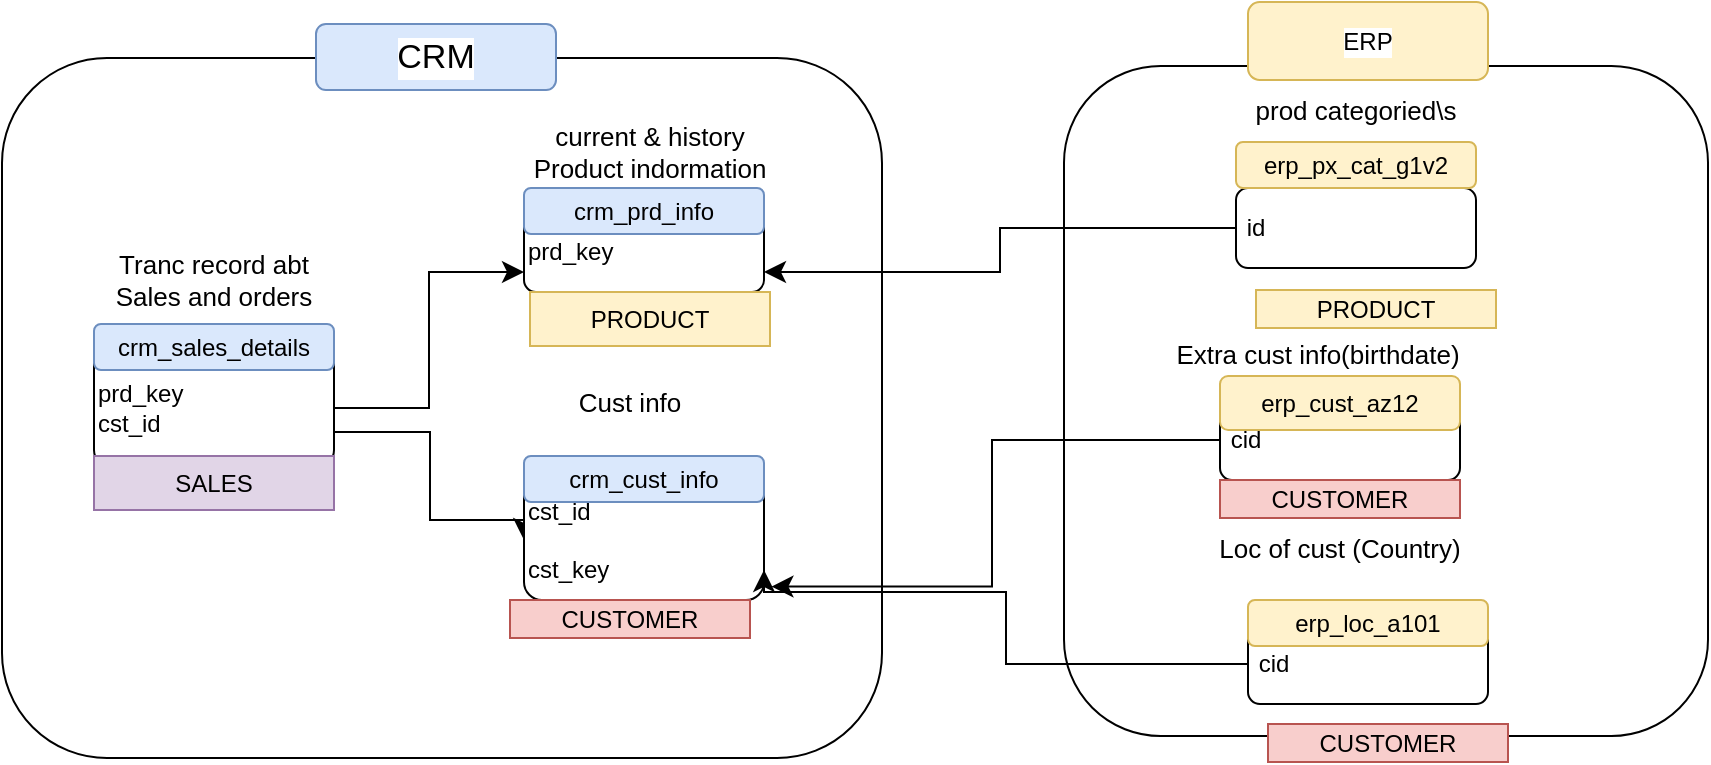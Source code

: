 <mxfile version="28.1.1">
  <diagram name="Page-1" id="3G0wSvsp3lyUOCJ0FMDK">
    <mxGraphModel dx="1075" dy="1285" grid="0" gridSize="10" guides="1" tooltips="1" connect="1" arrows="1" fold="1" page="0" pageScale="1" pageWidth="850" pageHeight="1100" math="0" shadow="0">
      <root>
        <mxCell id="0" />
        <mxCell id="1" parent="0" />
        <mxCell id="Lc9Yi27ZNVGLYDzCuDlE-29" value="" style="rounded=1;whiteSpace=wrap;html=1;fontFamily=Helvetica;fontSize=12;fontColor=default;labelBackgroundColor=default;movable=0;resizable=0;rotatable=0;deletable=0;editable=0;locked=1;connectable=0;" parent="1" vertex="1">
          <mxGeometry x="417" y="-236" width="322" height="335" as="geometry" />
        </mxCell>
        <mxCell id="Lc9Yi27ZNVGLYDzCuDlE-27" value="" style="rounded=1;whiteSpace=wrap;html=1;fontFamily=Helvetica;fontSize=12;fontColor=default;labelBackgroundColor=default;" parent="1" vertex="1">
          <mxGeometry x="-114" y="-240" width="440" height="350" as="geometry" />
        </mxCell>
        <mxCell id="Lc9Yi27ZNVGLYDzCuDlE-12" style="edgeStyle=orthogonalEdgeStyle;shape=connector;rounded=0;orthogonalLoop=1;jettySize=auto;html=1;entryX=0;entryY=0.5;entryDx=0;entryDy=0;strokeColor=default;align=center;verticalAlign=middle;fontFamily=Helvetica;fontSize=12;fontColor=default;labelBackgroundColor=default;startSize=8;endArrow=classic;endSize=8;" parent="1" source="Lc9Yi27ZNVGLYDzCuDlE-1" target="Lc9Yi27ZNVGLYDzCuDlE-7" edge="1">
          <mxGeometry relative="1" as="geometry">
            <Array as="points">
              <mxPoint x="100" y="-53" />
              <mxPoint x="100" y="-9" />
              <mxPoint x="147" y="-9" />
            </Array>
          </mxGeometry>
        </mxCell>
        <mxCell id="Lc9Yi27ZNVGLYDzCuDlE-13" style="edgeStyle=orthogonalEdgeStyle;shape=connector;rounded=0;orthogonalLoop=1;jettySize=auto;html=1;entryX=0;entryY=0.75;entryDx=0;entryDy=0;strokeColor=default;align=center;verticalAlign=middle;fontFamily=Helvetica;fontSize=12;fontColor=default;labelBackgroundColor=default;startSize=8;endArrow=classic;endSize=8;" parent="1" source="Lc9Yi27ZNVGLYDzCuDlE-1" target="Lc9Yi27ZNVGLYDzCuDlE-5" edge="1">
          <mxGeometry relative="1" as="geometry" />
        </mxCell>
        <mxCell id="Lc9Yi27ZNVGLYDzCuDlE-1" value="&lt;div&gt;prd_key&lt;/div&gt;&lt;div&gt;cst_id&lt;/div&gt;" style="rounded=1;whiteSpace=wrap;html=1;align=left;" parent="1" vertex="1">
          <mxGeometry x="-68" y="-95" width="120" height="60" as="geometry" />
        </mxCell>
        <mxCell id="Lc9Yi27ZNVGLYDzCuDlE-2" value="crm_sales_details" style="rounded=1;whiteSpace=wrap;html=1;fillColor=#dae8fc;strokeColor=#6c8ebf;" parent="1" vertex="1">
          <mxGeometry x="-68" y="-107" width="120" height="23" as="geometry" />
        </mxCell>
        <mxCell id="Lc9Yi27ZNVGLYDzCuDlE-5" value="prd_key" style="rounded=1;whiteSpace=wrap;html=1;align=left;" parent="1" vertex="1">
          <mxGeometry x="147" y="-163" width="120" height="40" as="geometry" />
        </mxCell>
        <mxCell id="Lc9Yi27ZNVGLYDzCuDlE-6" value="crm_prd_info" style="rounded=1;whiteSpace=wrap;html=1;fillColor=#dae8fc;strokeColor=#6c8ebf;" parent="1" vertex="1">
          <mxGeometry x="147" y="-175" width="120" height="23" as="geometry" />
        </mxCell>
        <mxCell id="Lc9Yi27ZNVGLYDzCuDlE-7" value="&lt;div&gt;cst_id&lt;/div&gt;&lt;div&gt;&lt;br&gt;&lt;/div&gt;&lt;div&gt;cst_key&lt;/div&gt;" style="rounded=1;whiteSpace=wrap;html=1;align=left;strokeColor=default;" parent="1" vertex="1">
          <mxGeometry x="147" y="-29" width="120" height="60" as="geometry" />
        </mxCell>
        <mxCell id="Lc9Yi27ZNVGLYDzCuDlE-8" value="crm_cust_info" style="rounded=1;whiteSpace=wrap;html=1;fillColor=#dae8fc;strokeColor=#6c8ebf;" parent="1" vertex="1">
          <mxGeometry x="147" y="-41" width="120" height="23" as="geometry" />
        </mxCell>
        <mxCell id="Lc9Yi27ZNVGLYDzCuDlE-26" style="edgeStyle=orthogonalEdgeStyle;shape=connector;rounded=0;orthogonalLoop=1;jettySize=auto;html=1;entryX=1;entryY=0.75;entryDx=0;entryDy=0;strokeColor=default;align=center;verticalAlign=middle;fontFamily=Helvetica;fontSize=12;fontColor=default;labelBackgroundColor=default;startSize=8;endArrow=classic;endSize=8;" parent="1" source="Lc9Yi27ZNVGLYDzCuDlE-16" target="Lc9Yi27ZNVGLYDzCuDlE-5" edge="1">
          <mxGeometry relative="1" as="geometry" />
        </mxCell>
        <mxCell id="Lc9Yi27ZNVGLYDzCuDlE-16" value="&amp;nbsp;id" style="rounded=1;whiteSpace=wrap;html=1;align=left;strokeColor=default;" parent="1" vertex="1">
          <mxGeometry x="503" y="-175" width="120" height="40" as="geometry" />
        </mxCell>
        <mxCell id="Lc9Yi27ZNVGLYDzCuDlE-17" value="erp_px_cat_g1v2" style="rounded=1;whiteSpace=wrap;html=1;fillColor=#fff2cc;strokeColor=#d6b656;" parent="1" vertex="1">
          <mxGeometry x="503" y="-198" width="120" height="23" as="geometry" />
        </mxCell>
        <mxCell id="Lc9Yi27ZNVGLYDzCuDlE-18" value="&amp;nbsp;cid" style="rounded=1;whiteSpace=wrap;html=1;align=left;strokeColor=default;" parent="1" vertex="1">
          <mxGeometry x="495" y="-69" width="120" height="40" as="geometry" />
        </mxCell>
        <mxCell id="Lc9Yi27ZNVGLYDzCuDlE-19" value="erp_cust_az12" style="rounded=1;whiteSpace=wrap;html=1;fillColor=#fff2cc;strokeColor=#d6b656;" parent="1" vertex="1">
          <mxGeometry x="495" y="-81" width="120" height="27" as="geometry" />
        </mxCell>
        <mxCell id="Lc9Yi27ZNVGLYDzCuDlE-25" style="edgeStyle=orthogonalEdgeStyle;shape=connector;rounded=0;orthogonalLoop=1;jettySize=auto;html=1;entryX=1;entryY=0.75;entryDx=0;entryDy=0;strokeColor=default;align=center;verticalAlign=middle;fontFamily=Helvetica;fontSize=12;fontColor=default;labelBackgroundColor=default;startSize=8;endArrow=classic;endSize=8;" parent="1" source="Lc9Yi27ZNVGLYDzCuDlE-20" target="Lc9Yi27ZNVGLYDzCuDlE-7" edge="1">
          <mxGeometry relative="1" as="geometry">
            <Array as="points">
              <mxPoint x="388" y="63" />
              <mxPoint x="388" y="27" />
              <mxPoint x="267" y="27" />
            </Array>
          </mxGeometry>
        </mxCell>
        <mxCell id="Lc9Yi27ZNVGLYDzCuDlE-20" value="&amp;nbsp;cid" style="rounded=1;whiteSpace=wrap;html=1;align=left;strokeColor=default;" parent="1" vertex="1">
          <mxGeometry x="509" y="43" width="120" height="40" as="geometry" />
        </mxCell>
        <mxCell id="Lc9Yi27ZNVGLYDzCuDlE-21" value="erp_loc_a101" style="rounded=1;whiteSpace=wrap;html=1;fillColor=#fff2cc;strokeColor=#d6b656;" parent="1" vertex="1">
          <mxGeometry x="509" y="31" width="120" height="23" as="geometry" />
        </mxCell>
        <mxCell id="Lc9Yi27ZNVGLYDzCuDlE-22" style="edgeStyle=orthogonalEdgeStyle;shape=connector;rounded=0;orthogonalLoop=1;jettySize=auto;html=1;entryX=1.031;entryY=0.888;entryDx=0;entryDy=0;entryPerimeter=0;strokeColor=default;align=center;verticalAlign=middle;fontFamily=Helvetica;fontSize=12;fontColor=default;labelBackgroundColor=default;startSize=8;endArrow=classic;endSize=8;" parent="1" source="Lc9Yi27ZNVGLYDzCuDlE-18" target="Lc9Yi27ZNVGLYDzCuDlE-7" edge="1">
          <mxGeometry relative="1" as="geometry" />
        </mxCell>
        <mxCell id="Lc9Yi27ZNVGLYDzCuDlE-28" value="&lt;font style=&quot;font-size: 17px;&quot;&gt;CRM&lt;/font&gt;" style="rounded=1;whiteSpace=wrap;html=1;fontFamily=Helvetica;fontSize=12;labelBackgroundColor=default;fillColor=#dae8fc;strokeColor=#6c8ebf;" parent="1" vertex="1">
          <mxGeometry x="43" y="-257" width="120" height="33" as="geometry" />
        </mxCell>
        <mxCell id="Lc9Yi27ZNVGLYDzCuDlE-30" value="ERP" style="rounded=1;whiteSpace=wrap;html=1;fontFamily=Helvetica;fontSize=12;labelBackgroundColor=default;fillColor=#fff2cc;strokeColor=#d6b656;" parent="1" vertex="1">
          <mxGeometry x="509" y="-268" width="120" height="39" as="geometry" />
        </mxCell>
        <mxCell id="I4hP-ER_YG_CDQdfx_Hd-1" value="Tranc record abt Sales and orders" style="text;strokeColor=none;fillColor=none;html=1;align=center;verticalAlign=middle;whiteSpace=wrap;rounded=0;fontSize=13;" parent="1" vertex="1">
          <mxGeometry x="-68" y="-144" width="120" height="30" as="geometry" />
        </mxCell>
        <mxCell id="I4hP-ER_YG_CDQdfx_Hd-2" value="prod categoried\s" style="text;strokeColor=none;fillColor=none;html=1;align=center;verticalAlign=middle;whiteSpace=wrap;rounded=0;fontSize=13;" parent="1" vertex="1">
          <mxGeometry x="503" y="-229" width="120" height="30" as="geometry" />
        </mxCell>
        <mxCell id="I4hP-ER_YG_CDQdfx_Hd-3" value="Cust info" style="text;strokeColor=none;fillColor=none;html=1;align=center;verticalAlign=middle;whiteSpace=wrap;rounded=0;fontSize=13;" parent="1" vertex="1">
          <mxGeometry x="140" y="-83.5" width="120" height="30" as="geometry" />
        </mxCell>
        <mxCell id="I4hP-ER_YG_CDQdfx_Hd-4" value="current &amp;amp; history Product indormation" style="text;strokeColor=none;fillColor=none;html=1;align=center;verticalAlign=middle;whiteSpace=wrap;rounded=0;fontSize=13;" parent="1" vertex="1">
          <mxGeometry x="150" y="-208" width="120" height="30" as="geometry" />
        </mxCell>
        <mxCell id="I4hP-ER_YG_CDQdfx_Hd-6" value="Extra cust info(birthdate)" style="text;strokeColor=none;fillColor=none;html=1;align=center;verticalAlign=middle;whiteSpace=wrap;rounded=0;fontSize=13;" parent="1" vertex="1">
          <mxGeometry x="454" y="-107" width="180" height="30" as="geometry" />
        </mxCell>
        <mxCell id="I4hP-ER_YG_CDQdfx_Hd-8" value="Loc of cust (Country)" style="text;strokeColor=none;fillColor=none;html=1;align=center;verticalAlign=middle;whiteSpace=wrap;rounded=0;fontSize=13;" parent="1" vertex="1">
          <mxGeometry x="465" y="-10" width="180" height="30" as="geometry" />
        </mxCell>
        <mxCell id="1-MRNlKhjZM3Z6entHPN-1" value="SALES" style="rounded=0;whiteSpace=wrap;html=1;fillColor=#e1d5e7;strokeColor=#9673a6;" vertex="1" parent="1">
          <mxGeometry x="-68" y="-41" width="120" height="27" as="geometry" />
        </mxCell>
        <mxCell id="1-MRNlKhjZM3Z6entHPN-2" value="PRODUCT" style="rounded=0;whiteSpace=wrap;html=1;fillColor=#fff2cc;strokeColor=#d6b656;" vertex="1" parent="1">
          <mxGeometry x="150" y="-123" width="120" height="27" as="geometry" />
        </mxCell>
        <mxCell id="1-MRNlKhjZM3Z6entHPN-3" value="CUSTOMER" style="rounded=0;whiteSpace=wrap;html=1;fillColor=#f8cecc;strokeColor=#b85450;" vertex="1" parent="1">
          <mxGeometry x="495" y="-29" width="120" height="19" as="geometry" />
        </mxCell>
        <mxCell id="1-MRNlKhjZM3Z6entHPN-6" value="PRODUCT" style="rounded=0;whiteSpace=wrap;html=1;fillColor=#fff2cc;strokeColor=#d6b656;" vertex="1" parent="1">
          <mxGeometry x="513" y="-124" width="120" height="19" as="geometry" />
        </mxCell>
        <mxCell id="1-MRNlKhjZM3Z6entHPN-7" value="CUSTOMER" style="rounded=0;whiteSpace=wrap;html=1;fillColor=#f8cecc;strokeColor=#b85450;" vertex="1" parent="1">
          <mxGeometry x="140" y="31" width="120" height="19" as="geometry" />
        </mxCell>
        <mxCell id="1-MRNlKhjZM3Z6entHPN-8" value="CUSTOMER" style="rounded=0;whiteSpace=wrap;html=1;fillColor=#f8cecc;strokeColor=#b85450;" vertex="1" parent="1">
          <mxGeometry x="519" y="93" width="120" height="19" as="geometry" />
        </mxCell>
      </root>
    </mxGraphModel>
  </diagram>
</mxfile>
